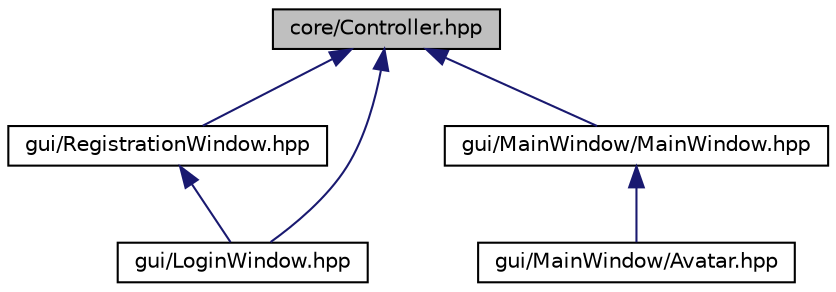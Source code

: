 digraph "core/Controller.hpp"
{
  edge [fontname="Helvetica",fontsize="10",labelfontname="Helvetica",labelfontsize="10"];
  node [fontname="Helvetica",fontsize="10",shape=record];
  Node1 [label="core/Controller.hpp",height=0.2,width=0.4,color="black", fillcolor="grey75", style="filled", fontcolor="black"];
  Node1 -> Node2 [dir="back",color="midnightblue",fontsize="10",style="solid",fontname="Helvetica"];
  Node2 [label="gui/RegistrationWindow.hpp",height=0.2,width=0.4,color="black", fillcolor="white", style="filled",URL="$RegistrationWindow_8hpp.html",tooltip="RegistrationWindow.hpp creating a GUI for registration window and connection for checking params for ..."];
  Node2 -> Node3 [dir="back",color="midnightblue",fontsize="10",style="solid",fontname="Helvetica"];
  Node3 [label="gui/LoginWindow.hpp",height=0.2,width=0.4,color="black", fillcolor="white", style="filled",URL="$LoginWindow_8hpp.html",tooltip="LoginWindow.hpp creating a GUI for login window and connection for checking the login password..."];
  Node1 -> Node3 [dir="back",color="midnightblue",fontsize="10",style="solid",fontname="Helvetica"];
  Node1 -> Node4 [dir="back",color="midnightblue",fontsize="10",style="solid",fontname="Helvetica"];
  Node4 [label="gui/MainWindow/MainWindow.hpp",height=0.2,width=0.4,color="black", fillcolor="white", style="filled",URL="$MainWindow_8hpp.html",tooltip=".... "];
  Node4 -> Node5 [dir="back",color="midnightblue",fontsize="10",style="solid",fontname="Helvetica"];
  Node5 [label="gui/MainWindow/Avatar.hpp",height=0.2,width=0.4,color="black", fillcolor="white", style="filled",URL="$Avatar_8hpp.html",tooltip=".... "];
}
